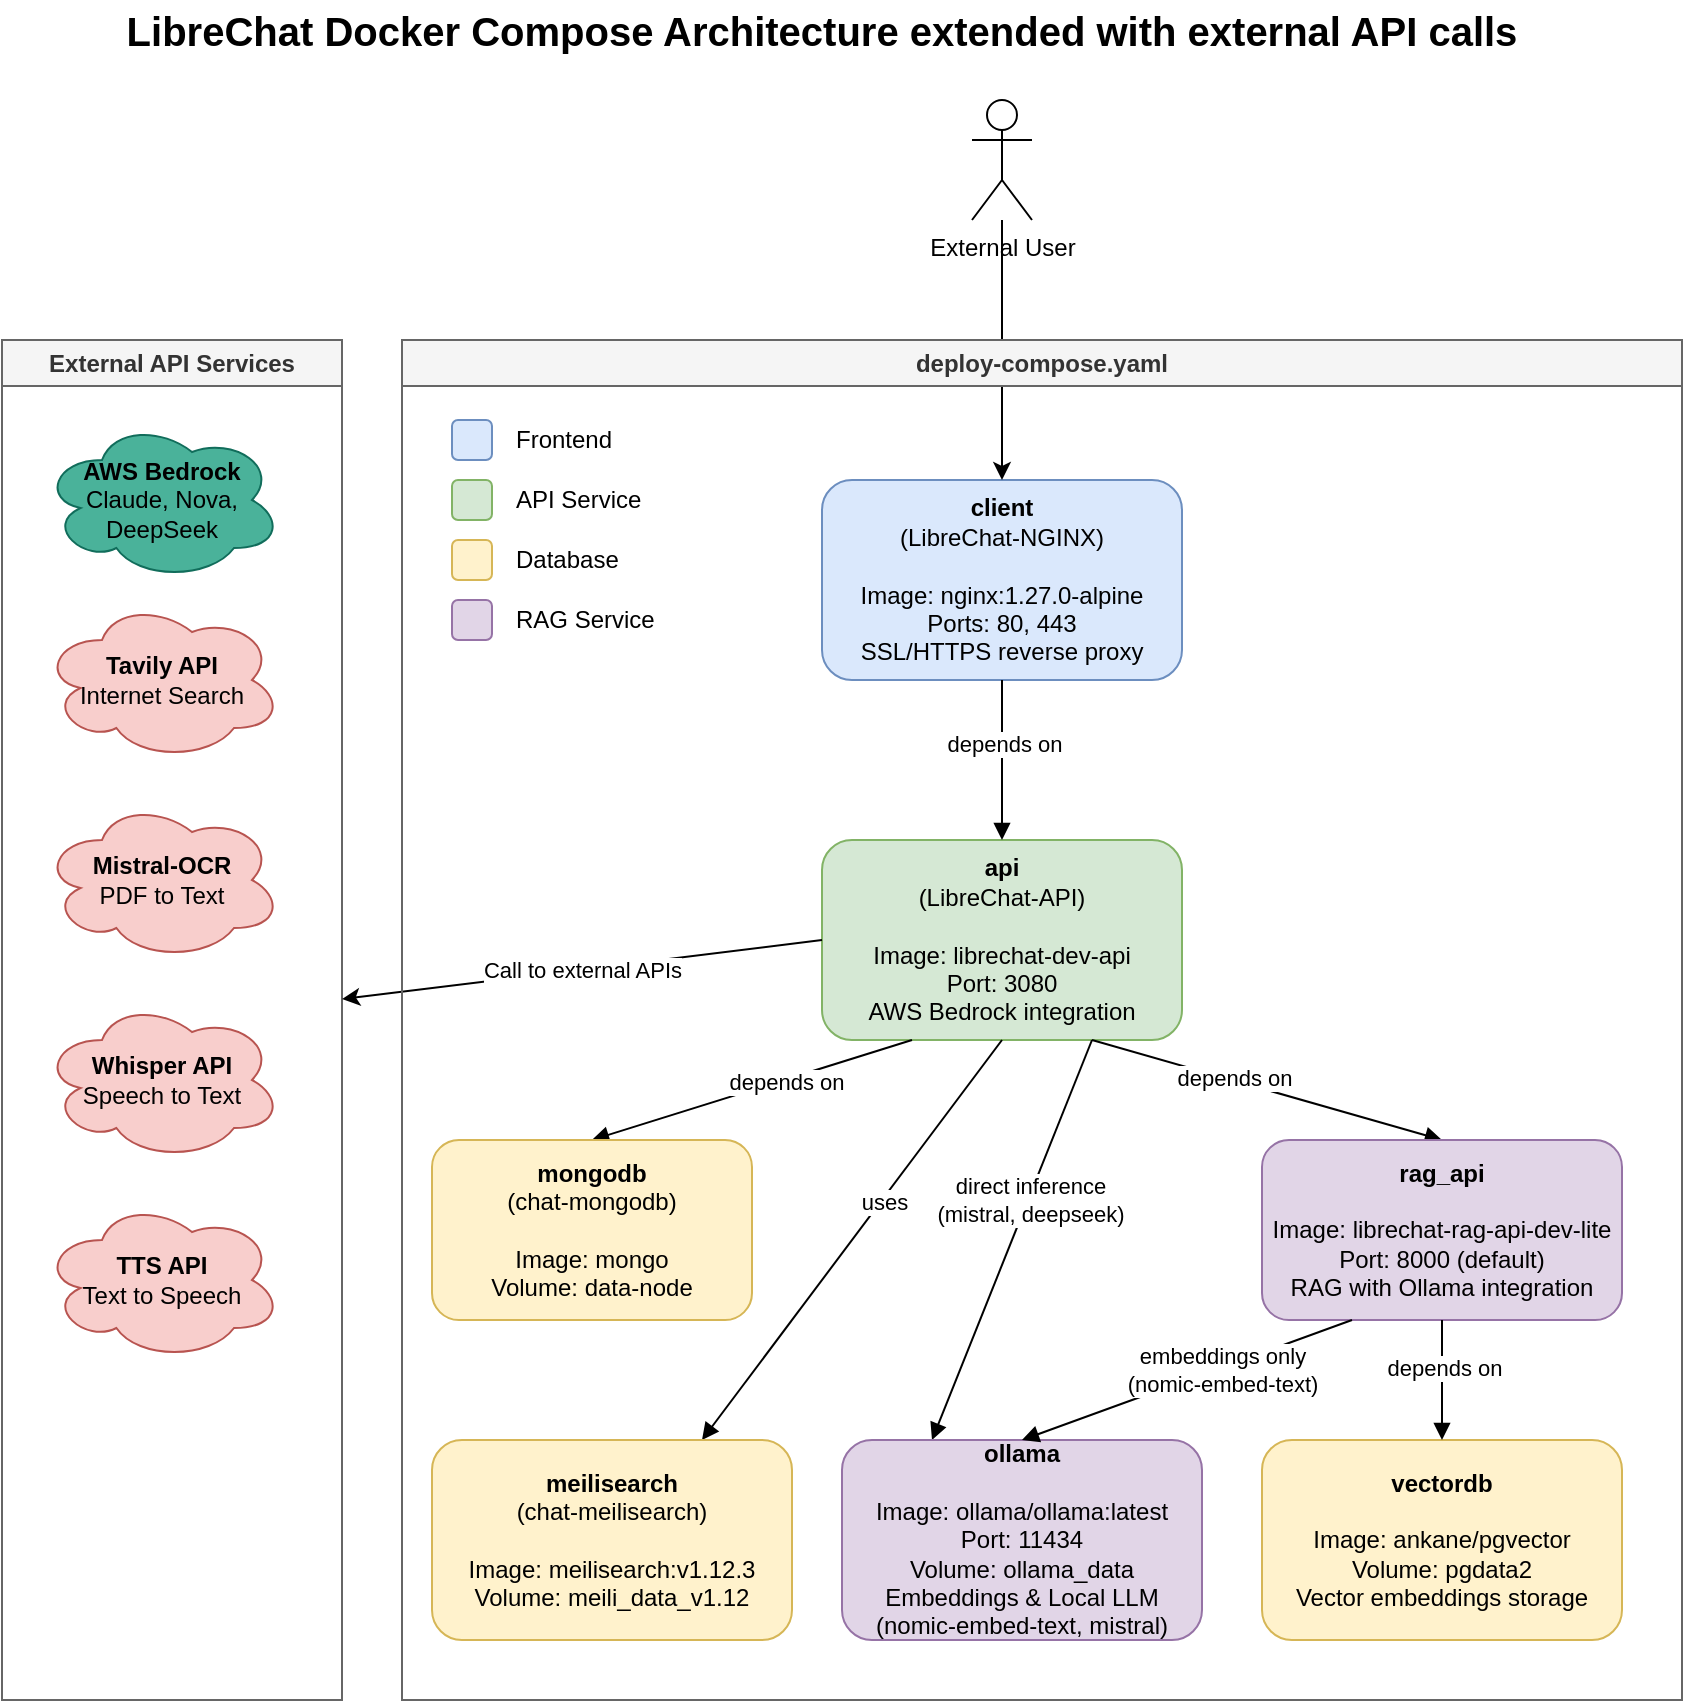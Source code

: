 <mxfile>
    <diagram id="docker-compose-diagram" name="Docker Compose Architecture">
        <mxGraphModel dx="2132" dy="977" grid="1" gridSize="10" guides="1" tooltips="1" connect="1" arrows="1" fold="1" page="1" pageScale="1" pageWidth="850" pageHeight="1100" math="0" shadow="0">
            <root>
                <mxCell id="0"/>
                <mxCell id="1" parent="0"/>
                <mxCell id="client" value="&lt;b&gt;client&lt;/b&gt;&lt;br&gt;(LibreChat-NGINX)&lt;br&gt;&lt;br&gt;Image: nginx:1.27.0-alpine&lt;br&gt;Ports: 80, 443&lt;br&gt;SSL/HTTPS reverse proxy" style="rounded=1;whiteSpace=wrap;html=1;fillColor=#dae8fc;strokeColor=#6c8ebf;" parent="1" vertex="1">
                    <mxGeometry x="400" y="310" width="180" height="100" as="geometry"/>
                </mxCell>
                <mxCell id="api" value="&lt;b&gt;api&lt;/b&gt;&lt;br&gt;(LibreChat-API)&lt;br&gt;&lt;br&gt;Image: librechat-dev-api&lt;br&gt;Port: 3080&lt;br&gt;AWS Bedrock integration" style="rounded=1;whiteSpace=wrap;html=1;fillColor=#d5e8d4;strokeColor=#82b366;" parent="1" vertex="1">
                    <mxGeometry x="400" y="490" width="180" height="100" as="geometry"/>
                </mxCell>
                <mxCell id="client-api" value="" style="endArrow=block;html=1;rounded=0;exitX=0.5;exitY=1;exitDx=0;exitDy=0;entryX=0.5;entryY=0;entryDx=0;entryDy=0;endFill=1;" parent="1" source="client" target="api" edge="1">
                    <mxGeometry width="50" height="50" relative="1" as="geometry">
                        <mxPoint x="440" y="590" as="sourcePoint"/>
                        <mxPoint x="490" y="540" as="targetPoint"/>
                    </mxGeometry>
                </mxCell>
                <mxCell id="client-api-label" value="depends on" style="edgeLabel;html=1;align=center;verticalAlign=middle;resizable=0;points=[];" parent="client-api" vertex="1" connectable="0">
                    <mxGeometry x="-0.2" y="1" relative="1" as="geometry">
                        <mxPoint as="offset"/>
                    </mxGeometry>
                </mxCell>
                <mxCell id="api-mongodb" value="" style="endArrow=block;html=1;rounded=0;exitX=0.25;exitY=1;exitDx=0;exitDy=0;entryX=0.5;entryY=0;entryDx=0;entryDy=0;endFill=1;" parent="1" source="api" target="mongodb" edge="1">
                    <mxGeometry width="50" height="50" relative="1" as="geometry">
                        <mxPoint x="440" y="590" as="sourcePoint"/>
                        <mxPoint x="490" y="540" as="targetPoint"/>
                    </mxGeometry>
                </mxCell>
                <mxCell id="api-mongodb-label" value="depends on" style="edgeLabel;html=1;align=center;verticalAlign=middle;resizable=0;points=[];" parent="api-mongodb" vertex="1" connectable="0">
                    <mxGeometry x="-0.2" y="1" relative="1" as="geometry">
                        <mxPoint as="offset"/>
                    </mxGeometry>
                </mxCell>
                <mxCell id="api-meilisearch" value="" style="endArrow=block;html=1;rounded=0;exitX=0.5;exitY=1;exitDx=0;exitDy=0;endFill=1;entryX=0.75;entryY=0;entryDx=0;entryDy=0;" parent="1" source="api" target="meilisearch" edge="1">
                    <mxGeometry width="50" height="50" relative="1" as="geometry">
                        <mxPoint x="440" y="590" as="sourcePoint"/>
                        <mxPoint x="350" y="760" as="targetPoint"/>
                    </mxGeometry>
                </mxCell>
                <mxCell id="api-meilisearch-label" value="uses" style="edgeLabel;html=1;align=center;verticalAlign=middle;resizable=0;points=[];" parent="api-meilisearch" vertex="1" connectable="0">
                    <mxGeometry x="-0.2" y="1" relative="1" as="geometry">
                        <mxPoint as="offset"/>
                    </mxGeometry>
                </mxCell>
                <mxCell id="api-rag" value="" style="endArrow=block;html=1;rounded=0;exitX=0.75;exitY=1;exitDx=0;exitDy=0;entryX=0.5;entryY=0;entryDx=0;entryDy=0;endFill=1;" parent="1" source="api" target="rag_api" edge="1">
                    <mxGeometry width="50" height="50" relative="1" as="geometry">
                        <mxPoint x="440" y="590" as="sourcePoint"/>
                        <mxPoint x="490" y="540" as="targetPoint"/>
                    </mxGeometry>
                </mxCell>
                <mxCell id="api-rag-label" value="depends on" style="edgeLabel;html=1;align=center;verticalAlign=middle;resizable=0;points=[];" parent="api-rag" vertex="1" connectable="0">
                    <mxGeometry x="-0.2" y="1" relative="1" as="geometry">
                        <mxPoint as="offset"/>
                    </mxGeometry>
                </mxCell>
                <mxCell id="api-ollama" value="" style="endArrow=block;html=1;rounded=0;exitX=0.75;exitY=1;exitDx=0;exitDy=0;entryX=0.25;entryY=0;entryDx=0;entryDy=0;endFill=1;" edge="1" parent="1" source="api" target="ollama">
                    <mxGeometry width="50" height="50" relative="1" as="geometry">
                        <mxPoint x="440" y="590" as="sourcePoint"/>
                        <mxPoint x="490" y="540" as="targetPoint"/>
                    </mxGeometry>
                </mxCell>
                <mxCell id="api-ollama-label" value="direct inference&#xa;(mistral, deepseek)" style="edgeLabel;html=1;align=center;verticalAlign=middle;resizable=0;points=[];" connectable="0" vertex="1" parent="api-ollama">
                    <mxGeometry x="-0.2" y="1" relative="1" as="geometry">
                        <mxPoint as="offset"/>
                    </mxGeometry>
                </mxCell>
                <mxCell id="title" value="&lt;font style=&quot;font-size: 20px;&quot;&gt;&lt;b&gt;LibreChat Docker Compose Architecture&amp;nbsp;&lt;/b&gt;&lt;/font&gt;&lt;b style=&quot;font-size: 20px; background-color: transparent;&quot;&gt;extended with external API calls&lt;/b&gt;" style="text;html=1;strokeColor=none;fillColor=none;align=center;verticalAlign=middle;whiteSpace=wrap;rounded=0;" parent="1" vertex="1">
                    <mxGeometry x="20" y="70" width="760" height="30" as="geometry"/>
                </mxCell>
                <mxCell id="user" value="External User" style="shape=umlActor;verticalLabelPosition=bottom;verticalAlign=top;html=1;outlineConnect=0;" parent="1" vertex="1">
                    <mxGeometry x="475" y="120" width="30" height="60" as="geometry"/>
                </mxCell>
                <mxCell id="user-client" value="" style="endArrow=classic;html=1;rounded=0;entryX=0.5;entryY=0;entryDx=0;entryDy=0;" parent="1" source="user" target="client" edge="1">
                    <mxGeometry width="50" height="50" relative="1" as="geometry">
                        <mxPoint x="440" y="590" as="sourcePoint"/>
                        <mxPoint x="490" y="540" as="targetPoint"/>
                    </mxGeometry>
                </mxCell>
                <mxCell id="legend-title" value="&lt;b&gt;Legend&lt;/b&gt;" style="text;html=1;strokeColor=none;fillColor=none;align=left;verticalAlign=middle;whiteSpace=wrap;rounded=0;" parent="1" vertex="1">
                    <mxGeometry x="215" y="240" width="100" height="30" as="geometry"/>
                </mxCell>
                <mxCell id="legend-frontend" value="" style="rounded=1;whiteSpace=wrap;html=1;fillColor=#dae8fc;strokeColor=#6c8ebf;" parent="1" vertex="1">
                    <mxGeometry x="215" y="280" width="20" height="20" as="geometry"/>
                </mxCell>
                <mxCell id="legend-frontend-text" value="Frontend" style="text;html=1;strokeColor=none;fillColor=none;align=left;verticalAlign=middle;whiteSpace=wrap;rounded=0;" parent="1" vertex="1">
                    <mxGeometry x="245" y="275" width="100" height="30" as="geometry"/>
                </mxCell>
                <mxCell id="legend-api" value="" style="rounded=1;whiteSpace=wrap;html=1;fillColor=#d5e8d4;strokeColor=#82b366;" parent="1" vertex="1">
                    <mxGeometry x="215" y="310" width="20" height="20" as="geometry"/>
                </mxCell>
                <mxCell id="legend-api-text" value="API Service" style="text;html=1;strokeColor=none;fillColor=none;align=left;verticalAlign=middle;whiteSpace=wrap;rounded=0;" parent="1" vertex="1">
                    <mxGeometry x="245" y="305" width="100" height="30" as="geometry"/>
                </mxCell>
                <mxCell id="legend-database" value="" style="rounded=1;whiteSpace=wrap;html=1;fillColor=#fff2cc;strokeColor=#d6b656;" parent="1" vertex="1">
                    <mxGeometry x="215" y="340" width="20" height="20" as="geometry"/>
                </mxCell>
                <mxCell id="legend-database-text" value="Database" style="text;html=1;strokeColor=none;fillColor=none;align=left;verticalAlign=middle;whiteSpace=wrap;rounded=0;" parent="1" vertex="1">
                    <mxGeometry x="245" y="335" width="100" height="30" as="geometry"/>
                </mxCell>
                <mxCell id="legend-rag" value="" style="rounded=1;whiteSpace=wrap;html=1;fillColor=#e1d5e7;strokeColor=#9673a6;" parent="1" vertex="1">
                    <mxGeometry x="215" y="370" width="20" height="20" as="geometry"/>
                </mxCell>
                <mxCell id="legend-rag-text" value="RAG Service" style="text;html=1;strokeColor=none;fillColor=none;align=left;verticalAlign=middle;whiteSpace=wrap;rounded=0;" parent="1" vertex="1">
                    <mxGeometry x="245" y="365" width="100" height="30" as="geometry"/>
                </mxCell>
                <mxCell id="external-apis-group" value="External API Services" style="swimlane;whiteSpace=wrap;html=1;fillColor=#f5f5f5;strokeColor=#666666;fontColor=#333333;" parent="1" vertex="1">
                    <mxGeometry x="-10" y="240" width="170" height="680" as="geometry">
                        <mxRectangle x="10" y="300" width="160" height="30" as="alternateBounds"/>
                    </mxGeometry>
                </mxCell>
                <mxCell id="aws-bedrock" value="&lt;b&gt;AWS Bedrock&lt;/b&gt;&lt;br&gt;Claude, Nova, DeepSeek" style="ellipse;shape=cloud;whiteSpace=wrap;html=1;fillColor=#4AB29A;strokeColor=#116D5B;" vertex="1" parent="external-apis-group">
                    <mxGeometry x="20" y="40" width="120" height="80" as="geometry"/>
                </mxCell>
                <mxCell id="4" value="&lt;b&gt;TTS API&lt;/b&gt;&lt;br&gt;Text to Speech" style="ellipse;shape=cloud;whiteSpace=wrap;html=1;fillColor=#f8cecc;strokeColor=#b85450;" parent="external-apis-group" vertex="1">
                    <mxGeometry x="20" y="430" width="120" height="80" as="geometry"/>
                </mxCell>
                <mxCell id="tavily" value="&lt;b&gt;Tavily API&lt;/b&gt;&lt;br&gt;Internet Search" style="ellipse;shape=cloud;whiteSpace=wrap;html=1;fillColor=#f8cecc;strokeColor=#b85450;" parent="1" vertex="1">
                    <mxGeometry x="10" y="370" width="120" height="80" as="geometry"/>
                </mxCell>
                <mxCell id="mistral-ocr" value="&lt;b&gt;Mistral-OCR&lt;/b&gt;&lt;br&gt;PDF to Text" style="ellipse;shape=cloud;whiteSpace=wrap;html=1;fillColor=#f8cecc;strokeColor=#b85450;" parent="1" vertex="1">
                    <mxGeometry x="10" y="470" width="120" height="80" as="geometry"/>
                </mxCell>
                <mxCell id="whisper-api" value="&lt;b&gt;Whisper API&lt;/b&gt;&lt;br&gt;Speech to Text" style="ellipse;shape=cloud;whiteSpace=wrap;html=1;fillColor=#f8cecc;strokeColor=#b85450;" parent="1" vertex="1">
                    <mxGeometry x="10" y="570" width="120" height="80" as="geometry"/>
                </mxCell>
                <mxCell id="api-tavily" value="Call to external APIs" style="endArrow=classic;startArrow=none;html=1;rounded=0;startFill=0;exitX=0;exitY=0.5;exitDx=0;exitDy=0;" parent="1" source="api" target="external-apis-group" edge="1">
                    <mxGeometry width="50" height="50" relative="1" as="geometry">
                        <mxPoint x="180" y="572.459" as="targetPoint"/>
                    </mxGeometry>
                </mxCell>
                <mxCell id="2" value="deploy-compose.yaml" style="swimlane;whiteSpace=wrap;html=1;fillColor=#f5f5f5;strokeColor=#666666;fontColor=#333333;" parent="1" vertex="1">
                    <mxGeometry x="190" y="240" width="640" height="680" as="geometry">
                        <mxRectangle x="10" y="300" width="160" height="30" as="alternateBounds"/>
                    </mxGeometry>
                </mxCell>
                <mxCell id="meilisearch" value="&lt;b&gt;meilisearch&lt;/b&gt;&lt;br&gt;(chat-meilisearch)&lt;br&gt;&lt;br&gt;Image: meilisearch:v1.12.3&lt;br&gt;Volume: meili_data_v1.12" style="rounded=1;whiteSpace=wrap;html=1;fillColor=#fff2cc;strokeColor=#d6b656;" parent="2" vertex="1">
                    <mxGeometry x="15" y="550" width="180" height="100" as="geometry"/>
                </mxCell>
                <mxCell id="mongodb" value="&lt;b&gt;mongodb&lt;/b&gt;&lt;br&gt;(chat-mongodb)&lt;br&gt;&lt;br&gt;Image: mongo&lt;br&gt;Volume: data-node" style="rounded=1;whiteSpace=wrap;html=1;fillColor=#fff2cc;strokeColor=#d6b656;" parent="2" vertex="1">
                    <mxGeometry x="15" y="400" width="160" height="90" as="geometry"/>
                </mxCell>
                <mxCell id="ollama" value="&lt;b&gt;ollama&lt;/b&gt;&lt;br&gt;&lt;br&gt;Image: ollama/ollama:latest&lt;br&gt;Port: 11434&lt;br&gt;Volume: ollama_data&lt;br&gt;Embeddings &amp; Local LLM&lt;br&gt;(nomic-embed-text, mistral)" style="rounded=1;whiteSpace=wrap;html=1;fillColor=#e1d5e7;strokeColor=#9673a6;" vertex="1" parent="2">
                    <mxGeometry x="220" y="550" width="180" height="100" as="geometry"/>
                </mxCell>
                <mxCell id="vectordb" value="&lt;b&gt;vectordb&lt;/b&gt;&lt;br&gt;&lt;br&gt;Image: ankane/pgvector&lt;br&gt;Volume: pgdata2&lt;br&gt;Vector embeddings storage" style="rounded=1;whiteSpace=wrap;html=1;fillColor=#fff2cc;strokeColor=#d6b656;" parent="2" vertex="1">
                    <mxGeometry x="430" y="550" width="180" height="100" as="geometry"/>
                </mxCell>
                <mxCell id="rag_api" value="&lt;b&gt;rag_api&lt;/b&gt;&lt;br&gt;&lt;br&gt;Image: librechat-rag-api-dev-lite&lt;br&gt;Port: 8000 (default)&lt;br&gt;RAG with Ollama integration" style="rounded=1;whiteSpace=wrap;html=1;fillColor=#e1d5e7;strokeColor=#9673a6;" parent="2" vertex="1">
                    <mxGeometry x="430" y="400" width="180" height="90" as="geometry"/>
                </mxCell>
                <mxCell id="rag-vectordb" value="" style="endArrow=block;html=1;rounded=0;exitX=0.5;exitY=1;exitDx=0;exitDy=0;entryX=0.5;entryY=0;entryDx=0;entryDy=0;endFill=1;" parent="2" source="rag_api" target="vectordb" edge="1">
                    <mxGeometry width="50" height="50" relative="1" as="geometry">
                        <mxPoint x="250" y="350" as="sourcePoint"/>
                        <mxPoint x="300" y="300" as="targetPoint"/>
                    </mxGeometry>
                </mxCell>
                <mxCell id="rag-vectordb-label" value="depends on" style="edgeLabel;html=1;align=center;verticalAlign=middle;resizable=0;points=[];" parent="rag-vectordb" vertex="1" connectable="0">
                    <mxGeometry x="-0.2" y="1" relative="1" as="geometry">
                        <mxPoint as="offset"/>
                    </mxGeometry>
                </mxCell>
                <mxCell id="rag-ollama" value="" style="endArrow=block;html=1;rounded=0;exitX=0.25;exitY=1;exitDx=0;exitDy=0;entryX=0.5;entryY=0;entryDx=0;entryDy=0;endFill=1;" edge="1" parent="2" source="rag_api" target="ollama">
                    <mxGeometry width="50" height="50" relative="1" as="geometry">
                        <mxPoint x="250" y="350" as="sourcePoint"/>
                        <mxPoint x="300" y="300" as="targetPoint"/>
                    </mxGeometry>
                </mxCell>
                <mxCell id="rag-ollama-label" value="embeddings only&#xa;(nomic-embed-text)" style="edgeLabel;html=1;align=center;verticalAlign=middle;resizable=0;points=[];" connectable="0" vertex="1" parent="rag-ollama">
                    <mxGeometry x="-0.2" y="1" relative="1" as="geometry">
                        <mxPoint as="offset"/>
                    </mxGeometry>
                </mxCell>
            </root>
        </mxGraphModel>
    </diagram>
</mxfile>